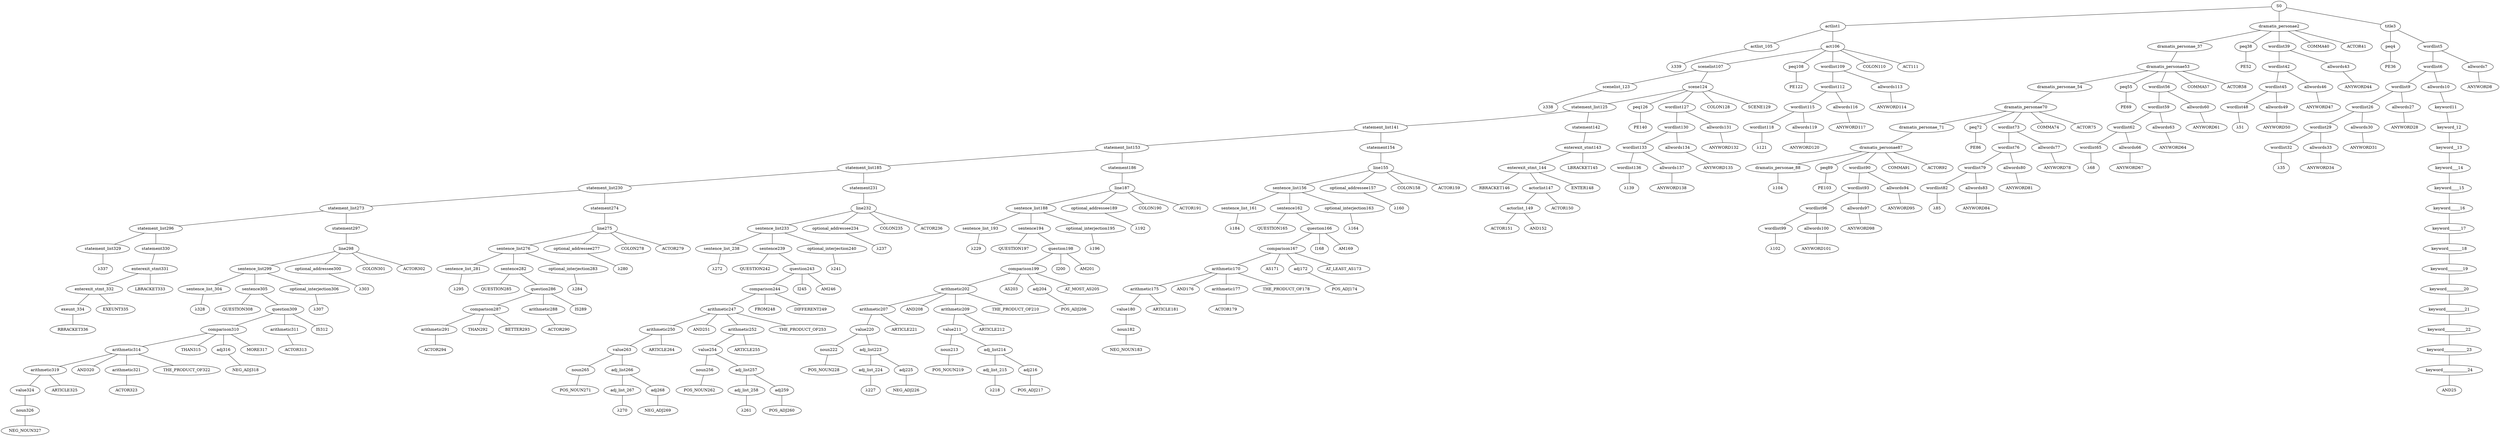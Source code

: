 strict graph {
	S0 -- actlist1
	S0 -- dramatis_personae2
	S0 -- title3

	title3 -- peq4
	title3 -- wordlist5

	wordlist5 -- wordlist6
	wordlist5 -- allwords7

	allwords7 -- ANYWORD8


	wordlist6 -- wordlist9
	wordlist6 -- allwords10

	allwords10 -- keyword11

	keyword11 -- keyword_12

	keyword_12 -- keyword__13

	keyword__13 -- keyword___14

	keyword___14 -- keyword____15

	keyword____15 -- keyword_____16

	keyword_____16 -- keyword______17

	keyword______17 -- keyword_______18

	keyword_______18 -- keyword________19

	keyword________19 -- keyword_________20

	keyword_________20 -- keyword__________21

	keyword__________21 -- keyword___________22

	keyword___________22 -- keyword____________23

	keyword____________23 -- keyword_____________24

	keyword_____________24 -- AND25


	wordlist9 -- wordlist26
	wordlist9 -- allwords27

	allwords27 -- ANYWORD28


	wordlist26 -- wordlist29
	wordlist26 -- allwords30

	allwords30 -- ANYWORD31


	wordlist29 -- wordlist32
	wordlist29 -- allwords33

	allwords33 -- ANYWORD34


	wordlist32 -- λ35

	peq4 -- PE36


	dramatis_personae2 -- dramatis_personae_37
	dramatis_personae2 -- peq38
	dramatis_personae2 -- wordlist39
	dramatis_personae2 -- COMMA40
	dramatis_personae2 -- ACTOR41



	wordlist39 -- wordlist42
	wordlist39 -- allwords43

	allwords43 -- ANYWORD44


	wordlist42 -- wordlist45
	wordlist42 -- allwords46

	allwords46 -- ANYWORD47


	wordlist45 -- wordlist48
	wordlist45 -- allwords49

	allwords49 -- ANYWORD50


	wordlist48 -- λ51

	peq38 -- PE52


	dramatis_personae_37 -- dramatis_personae53

	dramatis_personae53 -- dramatis_personae_54
	dramatis_personae53 -- peq55
	dramatis_personae53 -- wordlist56
	dramatis_personae53 -- COMMA57
	dramatis_personae53 -- ACTOR58



	wordlist56 -- wordlist59
	wordlist56 -- allwords60

	allwords60 -- ANYWORD61


	wordlist59 -- wordlist62
	wordlist59 -- allwords63

	allwords63 -- ANYWORD64


	wordlist62 -- wordlist65
	wordlist62 -- allwords66

	allwords66 -- ANYWORD67


	wordlist65 -- λ68

	peq55 -- PE69


	dramatis_personae_54 -- dramatis_personae70

	dramatis_personae70 -- dramatis_personae_71
	dramatis_personae70 -- peq72
	dramatis_personae70 -- wordlist73
	dramatis_personae70 -- COMMA74
	dramatis_personae70 -- ACTOR75



	wordlist73 -- wordlist76
	wordlist73 -- allwords77

	allwords77 -- ANYWORD78


	wordlist76 -- wordlist79
	wordlist76 -- allwords80

	allwords80 -- ANYWORD81


	wordlist79 -- wordlist82
	wordlist79 -- allwords83

	allwords83 -- ANYWORD84


	wordlist82 -- λ85

	peq72 -- PE86


	dramatis_personae_71 -- dramatis_personae87

	dramatis_personae87 -- dramatis_personae_88
	dramatis_personae87 -- peq89
	dramatis_personae87 -- wordlist90
	dramatis_personae87 -- COMMA91
	dramatis_personae87 -- ACTOR92



	wordlist90 -- wordlist93
	wordlist90 -- allwords94

	allwords94 -- ANYWORD95


	wordlist93 -- wordlist96
	wordlist93 -- allwords97

	allwords97 -- ANYWORD98


	wordlist96 -- wordlist99
	wordlist96 -- allwords100

	allwords100 -- ANYWORD101


	wordlist99 -- λ102

	peq89 -- PE103


	dramatis_personae_88 -- λ104

	actlist1 -- actlist_105
	actlist1 -- act106

	act106 -- scenelist107
	act106 -- peq108
	act106 -- wordlist109
	act106 -- COLON110
	act106 -- ACT111



	wordlist109 -- wordlist112
	wordlist109 -- allwords113

	allwords113 -- ANYWORD114


	wordlist112 -- wordlist115
	wordlist112 -- allwords116

	allwords116 -- ANYWORD117


	wordlist115 -- wordlist118
	wordlist115 -- allwords119

	allwords119 -- ANYWORD120


	wordlist118 -- λ121

	peq108 -- PE122


	scenelist107 -- scenelist_123
	scenelist107 -- scene124

	scene124 -- statement_list125
	scene124 -- peq126
	scene124 -- wordlist127
	scene124 -- COLON128
	scene124 -- SCENE129



	wordlist127 -- wordlist130
	wordlist127 -- allwords131

	allwords131 -- ANYWORD132


	wordlist130 -- wordlist133
	wordlist130 -- allwords134

	allwords134 -- ANYWORD135


	wordlist133 -- wordlist136
	wordlist133 -- allwords137

	allwords137 -- ANYWORD138


	wordlist136 -- λ139

	peq126 -- PE140


	statement_list125 -- statement_list141
	statement_list125 -- statement142

	statement142 -- enterexit_stmt143

	enterexit_stmt143 -- enterexit_stmt_144
	enterexit_stmt143 -- LBRACKET145


	enterexit_stmt_144 -- RBRACKET146
	enterexit_stmt_144 -- actorlist147
	enterexit_stmt_144 -- ENTER148


	actorlist147 -- actorlist_149
	actorlist147 -- ACTOR150


	actorlist_149 -- ACTOR151
	actorlist_149 -- AND152




	statement_list141 -- statement_list153
	statement_list141 -- statement154

	statement154 -- line155

	line155 -- sentence_list156
	line155 -- optional_addressee157
	line155 -- COLON158
	line155 -- ACTOR159



	optional_addressee157 -- λ160

	sentence_list156 -- sentence_list_161
	sentence_list156 -- sentence162
	sentence_list156 -- optional_interjection163

	optional_interjection163 -- λ164

	sentence162 -- QUESTION165
	sentence162 -- question166

	question166 -- comparison167
	question166 -- I168
	question166 -- AM169



	comparison167 -- arithmetic170
	comparison167 -- AS171
	comparison167 -- adj172
	comparison167 -- AT_LEAST_AS173


	adj172 -- POS_ADJ174



	arithmetic170 -- arithmetic175
	arithmetic170 -- AND176
	arithmetic170 -- arithmetic177
	arithmetic170 -- THE_PRODUCT_OF178


	arithmetic177 -- ACTOR179



	arithmetic175 -- value180
	arithmetic175 -- ARTICLE181


	value180 -- noun182

	noun182 -- NEG_NOUN183



	sentence_list_161 -- λ184

	statement_list153 -- statement_list185
	statement_list153 -- statement186

	statement186 -- line187

	line187 -- sentence_list188
	line187 -- optional_addressee189
	line187 -- COLON190
	line187 -- ACTOR191



	optional_addressee189 -- λ192

	sentence_list188 -- sentence_list_193
	sentence_list188 -- sentence194
	sentence_list188 -- optional_interjection195

	optional_interjection195 -- λ196

	sentence194 -- QUESTION197
	sentence194 -- question198

	question198 -- comparison199
	question198 -- I200
	question198 -- AM201



	comparison199 -- arithmetic202
	comparison199 -- AS203
	comparison199 -- adj204
	comparison199 -- AT_MOST_AS205


	adj204 -- POS_ADJ206



	arithmetic202 -- arithmetic207
	arithmetic202 -- AND208
	arithmetic202 -- arithmetic209
	arithmetic202 -- THE_PRODUCT_OF210


	arithmetic209 -- value211
	arithmetic209 -- ARTICLE212


	value211 -- noun213
	value211 -- adj_list214

	adj_list214 -- adj_list_215
	adj_list214 -- adj216

	adj216 -- POS_ADJ217


	adj_list_215 -- λ218

	noun213 -- POS_NOUN219



	arithmetic207 -- value220
	arithmetic207 -- ARTICLE221


	value220 -- noun222
	value220 -- adj_list223

	adj_list223 -- adj_list_224
	adj_list223 -- adj225

	adj225 -- NEG_ADJ226


	adj_list_224 -- λ227

	noun222 -- POS_NOUN228



	sentence_list_193 -- λ229

	statement_list185 -- statement_list230
	statement_list185 -- statement231

	statement231 -- line232

	line232 -- sentence_list233
	line232 -- optional_addressee234
	line232 -- COLON235
	line232 -- ACTOR236



	optional_addressee234 -- λ237

	sentence_list233 -- sentence_list_238
	sentence_list233 -- sentence239
	sentence_list233 -- optional_interjection240

	optional_interjection240 -- λ241

	sentence239 -- QUESTION242
	sentence239 -- question243

	question243 -- comparison244
	question243 -- I245
	question243 -- AM246



	comparison244 -- arithmetic247
	comparison244 -- FROM248
	comparison244 -- DIFFERENT249



	arithmetic247 -- arithmetic250
	arithmetic247 -- AND251
	arithmetic247 -- arithmetic252
	arithmetic247 -- THE_PRODUCT_OF253


	arithmetic252 -- value254
	arithmetic252 -- ARTICLE255


	value254 -- noun256
	value254 -- adj_list257

	adj_list257 -- adj_list_258
	adj_list257 -- adj259

	adj259 -- POS_ADJ260


	adj_list_258 -- λ261

	noun256 -- POS_NOUN262



	arithmetic250 -- value263
	arithmetic250 -- ARTICLE264


	value263 -- noun265
	value263 -- adj_list266

	adj_list266 -- adj_list_267
	adj_list266 -- adj268

	adj268 -- NEG_ADJ269


	adj_list_267 -- λ270

	noun265 -- POS_NOUN271



	sentence_list_238 -- λ272

	statement_list230 -- statement_list273
	statement_list230 -- statement274

	statement274 -- line275

	line275 -- sentence_list276
	line275 -- optional_addressee277
	line275 -- COLON278
	line275 -- ACTOR279



	optional_addressee277 -- λ280

	sentence_list276 -- sentence_list_281
	sentence_list276 -- sentence282
	sentence_list276 -- optional_interjection283

	optional_interjection283 -- λ284

	sentence282 -- QUESTION285
	sentence282 -- question286

	question286 -- comparison287
	question286 -- arithmetic288
	question286 -- IS289


	arithmetic288 -- ACTOR290


	comparison287 -- arithmetic291
	comparison287 -- THAN292
	comparison287 -- BETTER293



	arithmetic291 -- ACTOR294



	sentence_list_281 -- λ295

	statement_list273 -- statement_list296
	statement_list273 -- statement297

	statement297 -- line298

	line298 -- sentence_list299
	line298 -- optional_addressee300
	line298 -- COLON301
	line298 -- ACTOR302



	optional_addressee300 -- λ303

	sentence_list299 -- sentence_list_304
	sentence_list299 -- sentence305
	sentence_list299 -- optional_interjection306

	optional_interjection306 -- λ307

	sentence305 -- QUESTION308
	sentence305 -- question309

	question309 -- comparison310
	question309 -- arithmetic311
	question309 -- IS312


	arithmetic311 -- ACTOR313


	comparison310 -- arithmetic314
	comparison310 -- THAN315
	comparison310 -- adj316
	comparison310 -- MORE317


	adj316 -- NEG_ADJ318



	arithmetic314 -- arithmetic319
	arithmetic314 -- AND320
	arithmetic314 -- arithmetic321
	arithmetic314 -- THE_PRODUCT_OF322


	arithmetic321 -- ACTOR323



	arithmetic319 -- value324
	arithmetic319 -- ARTICLE325


	value324 -- noun326

	noun326 -- NEG_NOUN327



	sentence_list_304 -- λ328

	statement_list296 -- statement_list329
	statement_list296 -- statement330

	statement330 -- enterexit_stmt331

	enterexit_stmt331 -- enterexit_stmt_332
	enterexit_stmt331 -- LBRACKET333


	enterexit_stmt_332 -- exeunt_334
	enterexit_stmt_332 -- EXEUNT335


	exeunt_334 -- RBRACKET336


	statement_list329 -- λ337

	scenelist_123 -- λ338

	actlist_105 -- λ339


}